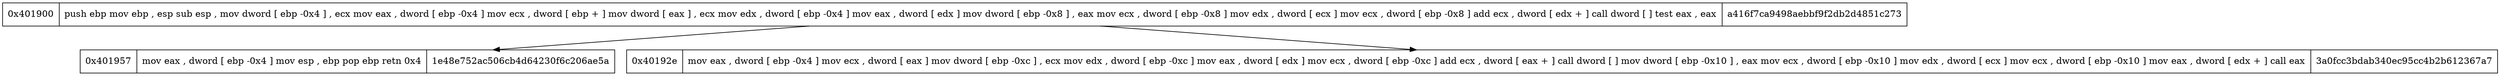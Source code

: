 digraph{
node [shape=record];
"0x401900"[label="0x401900|  push ebp
 mov ebp ,  esp
 sub esp , 
 mov dword  [ ebp -0x4 ] ,  ecx
 mov eax ,  dword  [ ebp -0x4 ]
 mov ecx ,  dword  [ ebp + ]
 mov dword  [ eax ] ,  ecx
 mov edx ,  dword  [ ebp -0x4 ]
 mov eax ,  dword  [ edx ]
 mov dword  [ ebp -0x8 ] ,  eax
 mov ecx ,  dword  [ ebp -0x8 ]
 mov edx ,  dword  [ ecx ]
 mov ecx ,  dword  [ ebp -0x8 ]
 add ecx ,  dword  [ edx + ]
 call dword  [ ]
 test eax ,  eax
| a416f7ca9498aebbf9f2db2d4851c273"] "0x401900" -> "0x401957""0x401900" -> "0x40192e""0x401957"[label="0x401957|  mov eax ,  dword  [ ebp -0x4 ]
 mov esp ,  ebp
 pop ebp
 retn 0x4
| 1e48e752ac506cb4d64230f6c206ae5a"] "0x40192e"[label="0x40192e|  mov eax ,  dword  [ ebp -0x4 ]
 mov ecx ,  dword  [ eax ]
 mov dword  [ ebp -0xc ] ,  ecx
 mov edx ,  dword  [ ebp -0xc ]
 mov eax ,  dword  [ edx ]
 mov ecx ,  dword  [ ebp -0xc ]
 add ecx ,  dword  [ eax + ]
 call dword  [ ]
 mov dword  [ ebp -0x10 ] ,  eax
 mov ecx ,  dword  [ ebp -0x10 ]
 mov edx ,  dword  [ ecx ]
 mov ecx ,  dword  [ ebp -0x10 ]
 mov eax ,  dword  [ edx + ]
 call eax
| 3a0fcc3bdab340ec95cc4b2b612367a7"] }